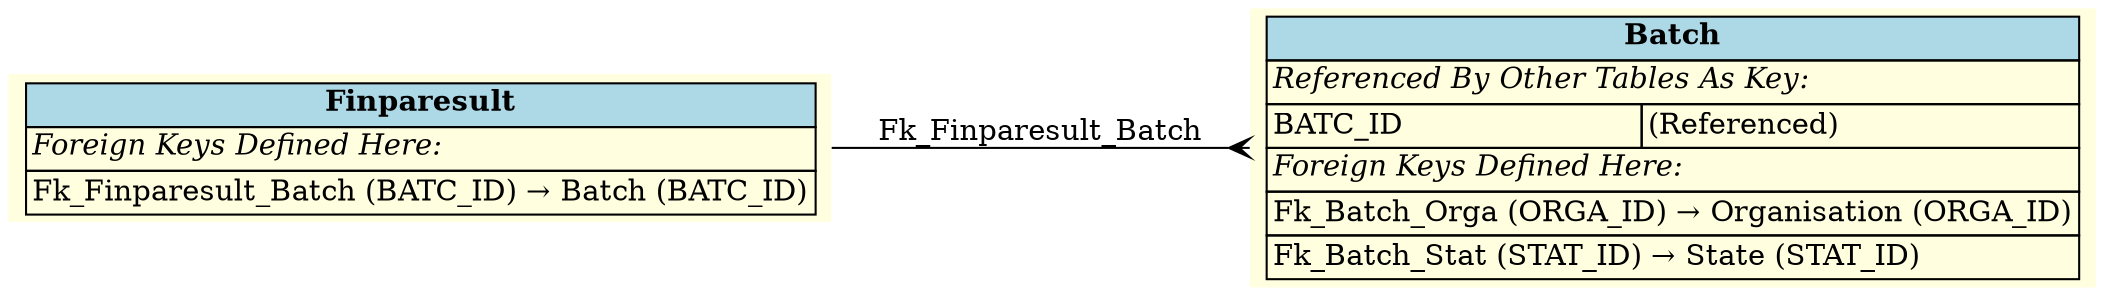 digraph ERD {
  rankdir=LR;
  node [shape=plaintext, style=filled, fillcolor=lightyellow];
  edge [arrowhead=crow, arrowtail=none, dir=both, labelfontsize=10];

  "Finparesult" [
    label=<
    <TABLE BORDER="0" CELLBORDER="1" CELLSPACING="0" BGCOLOR="lightyellow">
      <TR><TD COLSPAN="2" BGCOLOR="lightblue"><B>Finparesult</B></TD></TR>
      <TR><TD COLSPAN="2" ALIGN="LEFT"><I>Foreign Keys Defined Here:</I></TD></TR>
      <TR><TD ALIGN="LEFT" COLSPAN="2">Fk_Finparesult_Batch (BATC_ID) &rarr; Batch (BATC_ID)</TD></TR>
    </TABLE>
    >
  ];

  "Batch" [
    label=<
    <TABLE BORDER="0" CELLBORDER="1" CELLSPACING="0" BGCOLOR="lightyellow">
      <TR><TD COLSPAN="2" BGCOLOR="lightblue"><B>Batch</B></TD></TR>
      <TR><TD COLSPAN="2" ALIGN="LEFT"><I>Referenced By Other Tables As Key:</I></TD></TR>
      <TR><TD ALIGN="LEFT">BATC_ID</TD><TD ALIGN="LEFT">(Referenced)</TD></TR>
      <TR><TD COLSPAN="2" ALIGN="LEFT"><I>Foreign Keys Defined Here:</I></TD></TR>
      <TR><TD ALIGN="LEFT" COLSPAN="2">Fk_Batch_Orga (ORGA_ID) &rarr; Organisation (ORGA_ID)</TD></TR>
      <TR><TD ALIGN="LEFT" COLSPAN="2">Fk_Batch_Stat (STAT_ID) &rarr; State (STAT_ID)</TD></TR>
    </TABLE>
    >
  ];

  "Finparesult" -> "Batch" [label=" Fk_Finparesult_Batch "];
}
